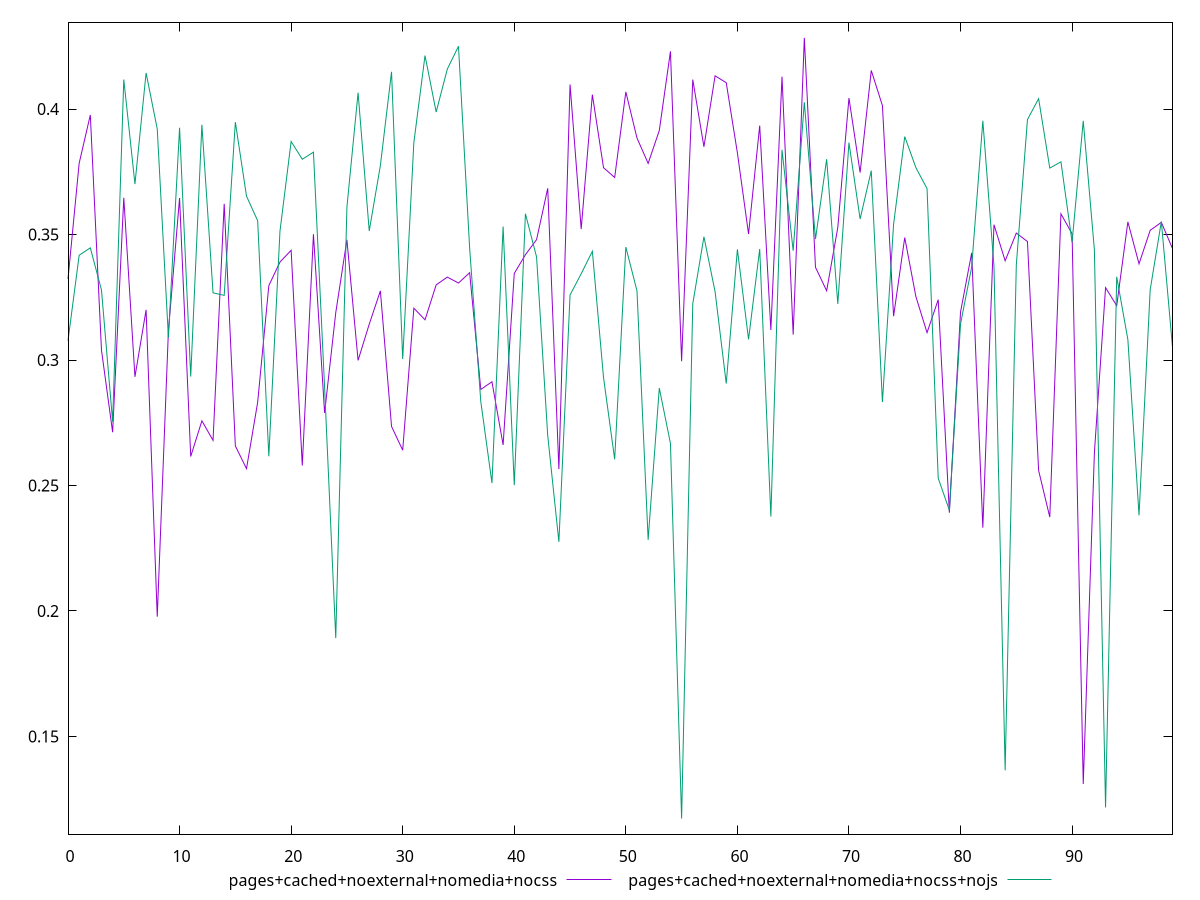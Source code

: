 reset

$pagesCachedNoexternalNomediaNocss <<EOF
0 0.3322817716446609
1 0.37841429253702147
2 0.39766980295548504
3 0.30398294754338495
4 0.2712388673097634
5 0.3646607047021149
6 0.2933191366785396
7 0.31998991158273277
8 0.19775126499356305
9 0.31159505863749604
10 0.36457024012900374
11 0.2615695547540767
12 0.2757775112661039
13 0.2679747902623398
14 0.3622424619504659
15 0.2657635801493895
16 0.2567191880330187
17 0.28314460818045684
18 0.32964256296642896
19 0.33904705406091695
20 0.34373783201614244
21 0.2579833228122064
22 0.35014150497597546
23 0.2789139880372566
24 0.3188896791465279
25 0.34791540860685694
26 0.2998671968745731
27 0.31428146349308994
28 0.3275587345094555
29 0.2735360369261125
30 0.2640778835652432
31 0.3206535308101095
32 0.3160349713918343
33 0.3299514001627776
34 0.33305480577212854
35 0.3306833487380165
36 0.3348069092621096
37 0.2882898422619196
38 0.2913378344306056
39 0.2661722291947077
40 0.3345147147479017
41 0.34196306954525274
42 0.3479820163187466
43 0.3684370507843066
44 0.2565468790880388
45 0.4097951033427511
46 0.35219831855533706
47 0.405753746631175
48 0.3766458406837671
49 0.3727426383468113
50 0.40684640735057376
51 0.3884880520946751
52 0.3783590246115293
53 0.3914725609813652
54 0.42300611811052113
55 0.29955642442505515
56 0.41176050824122923
57 0.3849887036458501
58 0.4132493548421012
59 0.4105201157939218
60 0.3825534987654682
61 0.3502316192509774
62 0.3934154333693092
63 0.31196980116986917
64 0.4129467208140551
65 0.31014472729991566
66 0.4283688948059046
67 0.3369504082846213
68 0.32759901100156136
69 0.35283221529523884
70 0.4044038656826395
71 0.3747173383212198
72 0.4153973253727717
73 0.4013842035089617
74 0.31746425994283883
75 0.348797663898057
76 0.32525484234321567
77 0.310931910331809
78 0.3240596419877797
79 0.23917367869457984
80 0.319115879445861
81 0.3427023764128333
82 0.2332005521092101
83 0.35392018855937024
84 0.33954591830838404
85 0.3505987336970035
86 0.3472068098714792
87 0.25598661113684085
88 0.23741566641284068
89 0.35825578580155515
90 0.35032192925366745
91 0.131044231167718
92 0.26307591228998745
93 0.32884256804037315
94 0.32166884144601865
95 0.35505855659071206
96 0.3383476870600355
97 0.35168957601066464
98 0.35486629665962854
99 0.3444479228019626
EOF

$pagesCachedNoexternalNomediaNocssNojs <<EOF
0 0.3077448373153533
1 0.3417393211959902
2 0.34471247520057136
3 0.3279091660926527
4 0.275430527904314
5 0.41178219162706176
6 0.3701278791620792
7 0.41441288428066664
8 0.39206604546583335
9 0.30896265086767033
10 0.3925628098521359
11 0.29342080625585676
12 0.39376240895736986
13 0.3267786224253906
14 0.32576921296116024
15 0.3947997328797756
16 0.36530847007936484
17 0.3554978439761485
18 0.261669830078578
19 0.3513857235211158
20 0.38708491945991297
21 0.3800121186653154
22 0.382853257562531
23 0.2890426100174624
24 0.1891965107039496
25 0.3609723248114595
26 0.4065359664742354
27 0.3514573780425754
28 0.37752726677856885
29 0.4148621641027458
30 0.30038731906242144
31 0.3866555759705969
32 0.42132852716645486
33 0.39884166024610757
34 0.4159509293926727
35 0.42504123689524603
36 0.3446185601893056
37 0.28345859318430916
38 0.2509713327759234
39 0.35320194276084943
40 0.2501582877275676
41 0.35829974047940305
42 0.3410522627302408
43 0.26982278098498985
44 0.22755298110801309
45 0.3259308533359357
46 0.3343922959750553
47 0.343333279105475
48 0.29306306254568887
49 0.2604351719909961
50 0.34502088336761294
51 0.3275747545191359
52 0.22838398419841
53 0.2888219834558028
54 0.26677600497373005
55 0.11729575002372292
56 0.32242742281092196
57 0.3491179849070584
58 0.32722082430522936
59 0.29065568004258674
60 0.344080243648962
61 0.30825809665827586
62 0.3442579967903015
63 0.23761855372261065
64 0.3837708975790701
65 0.34355831224672717
66 0.4027256003047727
67 0.3481982660748628
68 0.38002404919298727
69 0.3223650019388429
70 0.3866574458694925
71 0.35621668652032923
72 0.37547024753793257
73 0.28325682496842397
74 0.354104857451383
75 0.3890365344182237
76 0.3766663077631798
77 0.3683142340301054
78 0.2528953163709836
79 0.24016565626866312
80 0.3143597555956919
81 0.3370946677347839
82 0.39534403058607837
83 0.33715466620414963
84 0.13653170201687964
85 0.33785543835359083
86 0.39582622323289385
87 0.40414648905838385
88 0.3764948520314627
89 0.3789932908557111
90 0.34696687797132136
91 0.3953104812314112
92 0.3438425900940752
93 0.12169703011656335
94 0.33319213417671767
95 0.3081222737314351
96 0.23809458541015904
97 0.32798442585598914
98 0.355223640910187
99 0.30512305957589264
EOF

set key outside below
set xrange [0:99]
set yrange [0.11107428712807928:0.43459035770154825]
set trange [0.11107428712807928:0.43459035770154825]
set terminal svg size 640, 520 enhanced background rgb 'white'
set output "reprap/meta/pScore/comparison/line/4_vs_5.svg"

plot $pagesCachedNoexternalNomediaNocss title "pages+cached+noexternal+nomedia+nocss" with line, \
     $pagesCachedNoexternalNomediaNocssNojs title "pages+cached+noexternal+nomedia+nocss+nojs" with line

reset

